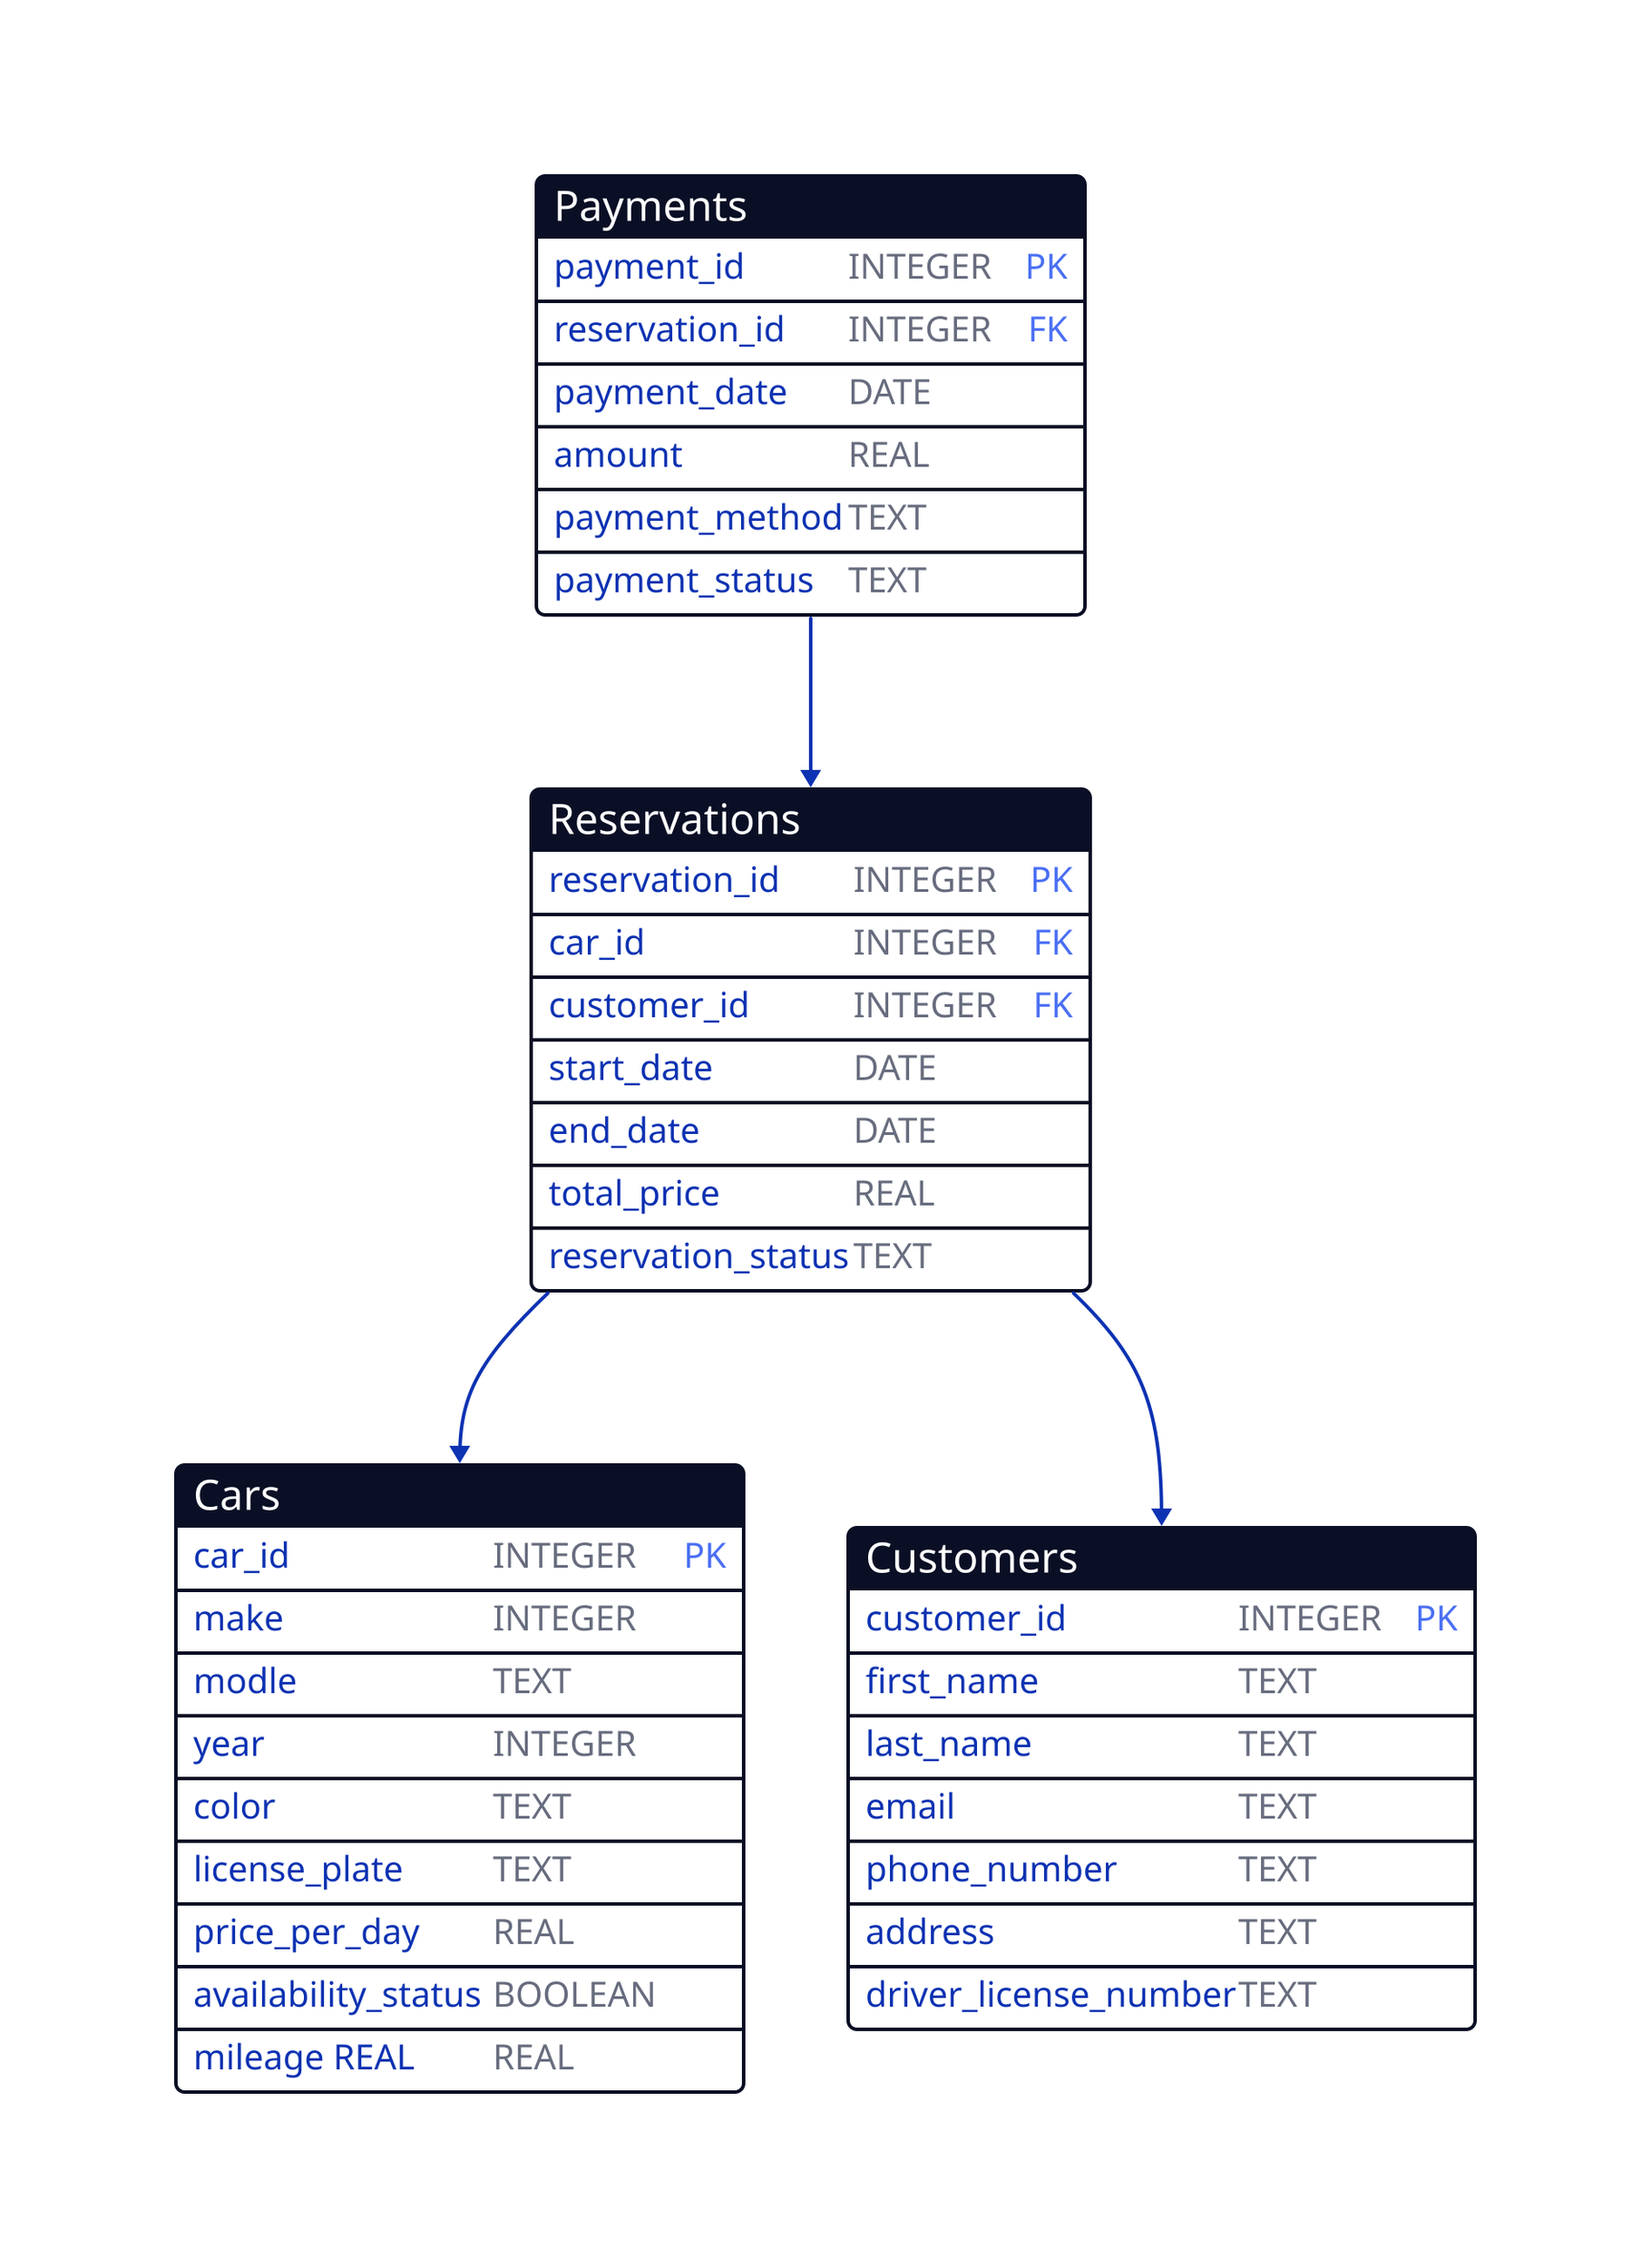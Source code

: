 #!/usr/bin/env -S d2 --watch --layout elk --center -s

# D2 is a modern diagram scripting language that allows users to create diagrams with ease.
# It supports various layouts and styles, making it versatile for different types of diagrams.
# The `--watch` flag enables live updates, while `--layout elk` specifies the layout engine to use.
# The `--center` flag centers the diagram, and `-s` enables additional settings.

# For More Information: vies the documentation at
# Main Page `https://d2lang.com/`
# Gtihub page `https://github.com/terrastruct/d2`

Cars: {
	shape: sql_table

	car_id: INTEGER {constraint: primary_key}
	make: INTEGER
	modle: TEXT
	year: INTEGER
	color: TEXT
	license_plate: TEXT
	price_per_day: REAL
	availability_status: BOOLEAN
	mileage REAL: REAL
}

Customers: {
	shape: sql_table

	customer_id: INTEGER {constraint: primary_key}
	first_name: TEXT
	last_name: TEXT
	email: TEXT
	phone_number: TEXT
	address: TEXT
	driver_license_number: TEXT
}

Reservations: {
	shape: sql_table

	reservation_id: INTEGER {constraint: primary_key}
	car_id: INTEGER {constraint: foreign_key}
	customer_id: INTEGER {constraint: foreign_key}
	start_date: DATE
	end_date: DATE
	total_price: REAL
	reservation_status: TEXT
}

Payments: {
	shape: sql_table

	payment_id: INTEGER {constraint: primary_key}
	reservation_id: INTEGER {constraint: foreign_key}
	payment_date: DATE
	amount: REAL
	payment_method: TEXT
	payment_status: TEXT
}

reservations.car_id      -> cars.car_id
reservations.customer_id -> customers.customer_id
payments.reservation_id  -> reservations.reservation_id

*.style.border-radius: 5
